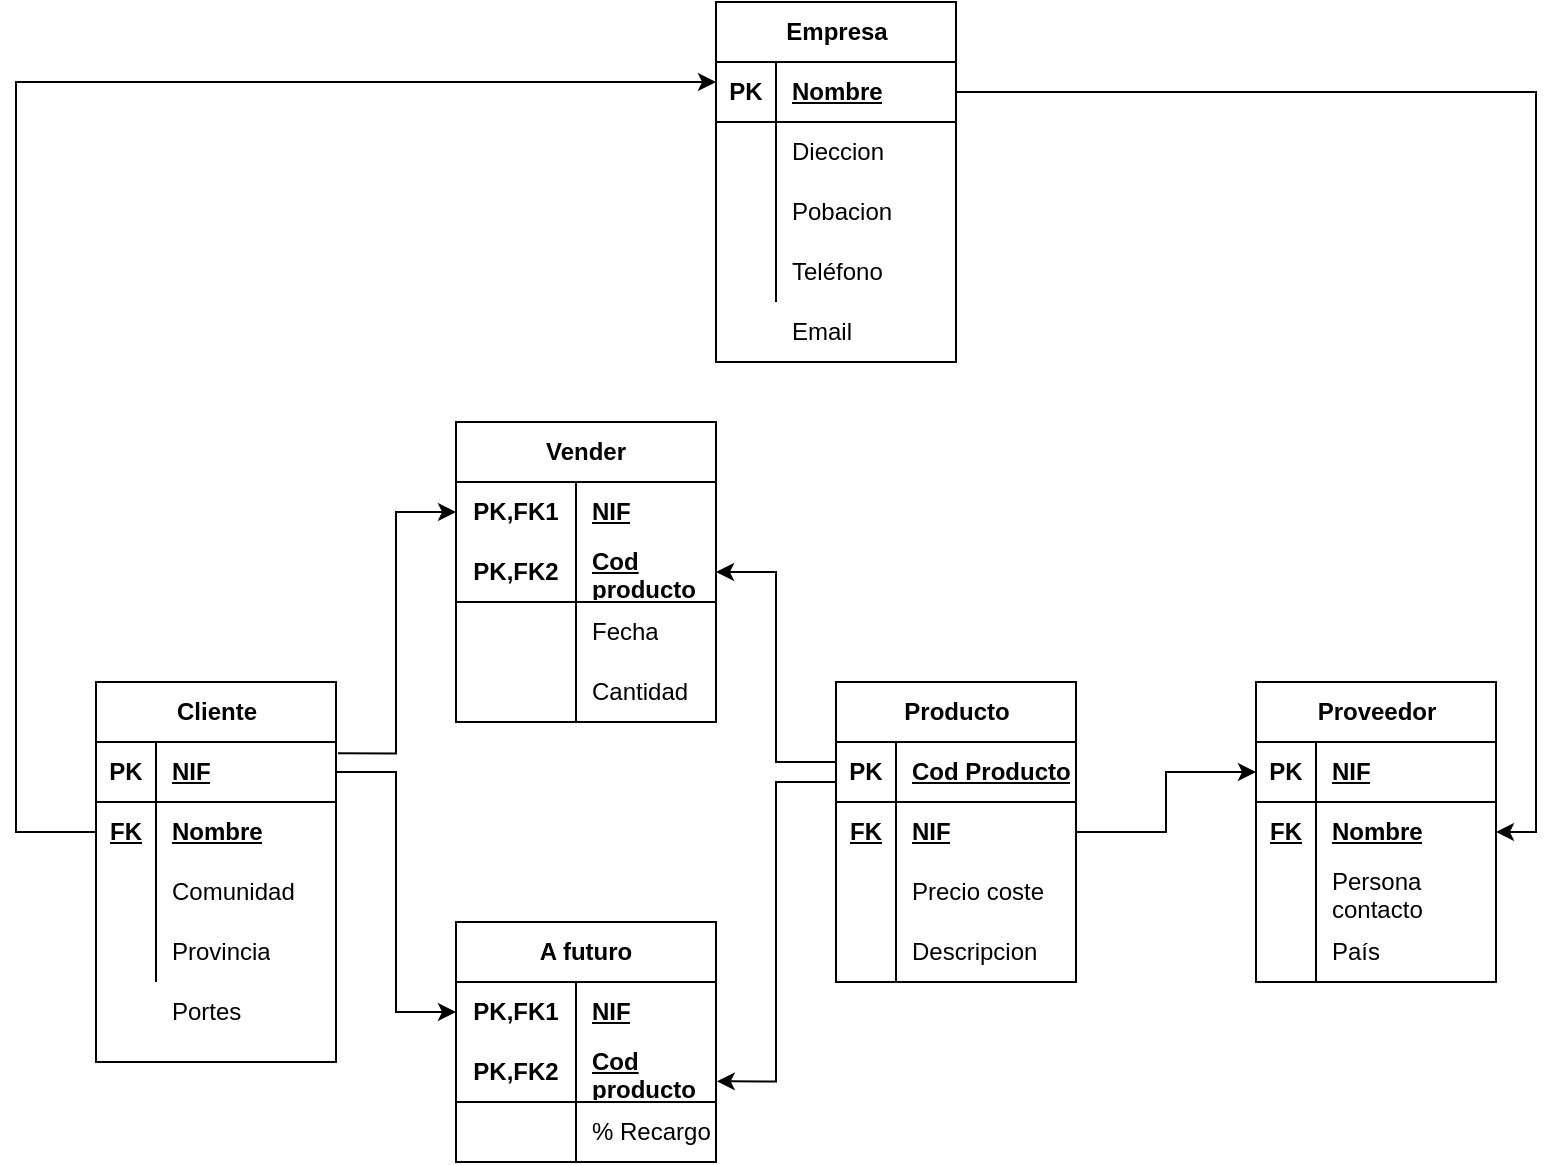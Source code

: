 <mxfile version="22.0.8" type="github">
  <diagram id="3ZCnyyOv0k4BO3QfYlk_" name="Página-2">
    <mxGraphModel dx="761" dy="3164" grid="1" gridSize="10" guides="1" tooltips="1" connect="1" arrows="1" fold="1" page="1" pageScale="1" pageWidth="1600" pageHeight="1200" background="#FFFFFF" math="0" shadow="0">
      <root>
        <mxCell id="0" />
        <mxCell id="1" parent="0" />
        <mxCell id="I45g7vieO4m5GACW5ckz-1" value="Producto" style="shape=table;startSize=30;container=1;collapsible=1;childLayout=tableLayout;fixedRows=1;rowLines=0;fontStyle=1;align=center;resizeLast=1;html=1;" parent="1" vertex="1">
          <mxGeometry x="830" y="-1800" width="120" height="150" as="geometry" />
        </mxCell>
        <mxCell id="I45g7vieO4m5GACW5ckz-2" value="" style="shape=tableRow;horizontal=0;startSize=0;swimlaneHead=0;swimlaneBody=0;fillColor=none;collapsible=0;dropTarget=0;points=[[0,0.5],[1,0.5]];portConstraint=eastwest;top=0;left=0;right=0;bottom=1;" parent="I45g7vieO4m5GACW5ckz-1" vertex="1">
          <mxGeometry y="30" width="120" height="30" as="geometry" />
        </mxCell>
        <mxCell id="I45g7vieO4m5GACW5ckz-3" value="PK" style="shape=partialRectangle;connectable=0;fillColor=none;top=0;left=0;bottom=0;right=0;fontStyle=1;overflow=hidden;whiteSpace=wrap;html=1;" parent="I45g7vieO4m5GACW5ckz-2" vertex="1">
          <mxGeometry width="30" height="30" as="geometry">
            <mxRectangle width="30" height="30" as="alternateBounds" />
          </mxGeometry>
        </mxCell>
        <mxCell id="I45g7vieO4m5GACW5ckz-4" value="Cod Producto" style="shape=partialRectangle;connectable=0;fillColor=none;top=0;left=0;bottom=0;right=0;align=left;spacingLeft=6;fontStyle=5;overflow=hidden;whiteSpace=wrap;html=1;" parent="I45g7vieO4m5GACW5ckz-2" vertex="1">
          <mxGeometry x="30" width="90" height="30" as="geometry">
            <mxRectangle width="90" height="30" as="alternateBounds" />
          </mxGeometry>
        </mxCell>
        <mxCell id="I45g7vieO4m5GACW5ckz-5" value="" style="shape=tableRow;horizontal=0;startSize=0;swimlaneHead=0;swimlaneBody=0;fillColor=none;collapsible=0;dropTarget=0;points=[[0,0.5],[1,0.5]];portConstraint=eastwest;top=0;left=0;right=0;bottom=0;" parent="I45g7vieO4m5GACW5ckz-1" vertex="1">
          <mxGeometry y="60" width="120" height="30" as="geometry" />
        </mxCell>
        <mxCell id="I45g7vieO4m5GACW5ckz-6" value="&lt;b&gt;&lt;u&gt;FK&lt;/u&gt;&lt;/b&gt;" style="shape=partialRectangle;connectable=0;fillColor=none;top=0;left=0;bottom=0;right=0;editable=1;overflow=hidden;whiteSpace=wrap;html=1;" parent="I45g7vieO4m5GACW5ckz-5" vertex="1">
          <mxGeometry width="30" height="30" as="geometry">
            <mxRectangle width="30" height="30" as="alternateBounds" />
          </mxGeometry>
        </mxCell>
        <mxCell id="I45g7vieO4m5GACW5ckz-7" value="&lt;b&gt;&lt;u&gt;NIF&lt;/u&gt;&lt;/b&gt;" style="shape=partialRectangle;connectable=0;fillColor=none;top=0;left=0;bottom=0;right=0;align=left;spacingLeft=6;overflow=hidden;whiteSpace=wrap;html=1;" parent="I45g7vieO4m5GACW5ckz-5" vertex="1">
          <mxGeometry x="30" width="90" height="30" as="geometry">
            <mxRectangle width="90" height="30" as="alternateBounds" />
          </mxGeometry>
        </mxCell>
        <mxCell id="I45g7vieO4m5GACW5ckz-8" value="" style="shape=tableRow;horizontal=0;startSize=0;swimlaneHead=0;swimlaneBody=0;fillColor=none;collapsible=0;dropTarget=0;points=[[0,0.5],[1,0.5]];portConstraint=eastwest;top=0;left=0;right=0;bottom=0;" parent="I45g7vieO4m5GACW5ckz-1" vertex="1">
          <mxGeometry y="90" width="120" height="30" as="geometry" />
        </mxCell>
        <mxCell id="I45g7vieO4m5GACW5ckz-9" value="" style="shape=partialRectangle;connectable=0;fillColor=none;top=0;left=0;bottom=0;right=0;editable=1;overflow=hidden;whiteSpace=wrap;html=1;" parent="I45g7vieO4m5GACW5ckz-8" vertex="1">
          <mxGeometry width="30" height="30" as="geometry">
            <mxRectangle width="30" height="30" as="alternateBounds" />
          </mxGeometry>
        </mxCell>
        <mxCell id="I45g7vieO4m5GACW5ckz-10" value="Precio coste" style="shape=partialRectangle;connectable=0;fillColor=none;top=0;left=0;bottom=0;right=0;align=left;spacingLeft=6;overflow=hidden;whiteSpace=wrap;html=1;" parent="I45g7vieO4m5GACW5ckz-8" vertex="1">
          <mxGeometry x="30" width="90" height="30" as="geometry">
            <mxRectangle width="90" height="30" as="alternateBounds" />
          </mxGeometry>
        </mxCell>
        <mxCell id="I45g7vieO4m5GACW5ckz-11" value="" style="shape=tableRow;horizontal=0;startSize=0;swimlaneHead=0;swimlaneBody=0;fillColor=none;collapsible=0;dropTarget=0;points=[[0,0.5],[1,0.5]];portConstraint=eastwest;top=0;left=0;right=0;bottom=0;" parent="I45g7vieO4m5GACW5ckz-1" vertex="1">
          <mxGeometry y="120" width="120" height="30" as="geometry" />
        </mxCell>
        <mxCell id="I45g7vieO4m5GACW5ckz-12" value="" style="shape=partialRectangle;connectable=0;fillColor=none;top=0;left=0;bottom=0;right=0;editable=1;overflow=hidden;whiteSpace=wrap;html=1;" parent="I45g7vieO4m5GACW5ckz-11" vertex="1">
          <mxGeometry width="30" height="30" as="geometry">
            <mxRectangle width="30" height="30" as="alternateBounds" />
          </mxGeometry>
        </mxCell>
        <mxCell id="I45g7vieO4m5GACW5ckz-13" value="Descripcion" style="shape=partialRectangle;connectable=0;fillColor=none;top=0;left=0;bottom=0;right=0;align=left;spacingLeft=6;overflow=hidden;whiteSpace=wrap;html=1;" parent="I45g7vieO4m5GACW5ckz-11" vertex="1">
          <mxGeometry x="30" width="90" height="30" as="geometry">
            <mxRectangle width="90" height="30" as="alternateBounds" />
          </mxGeometry>
        </mxCell>
        <mxCell id="ZEDTm0my1HDfctmxn4x0-1" value="Vender" style="shape=table;startSize=30;container=1;collapsible=1;childLayout=tableLayout;fixedRows=1;rowLines=0;fontStyle=1;align=center;resizeLast=1;html=1;whiteSpace=wrap;" parent="1" vertex="1">
          <mxGeometry x="640" y="-1930" width="130" height="150" as="geometry" />
        </mxCell>
        <mxCell id="ZEDTm0my1HDfctmxn4x0-2" value="" style="shape=tableRow;horizontal=0;startSize=0;swimlaneHead=0;swimlaneBody=0;fillColor=none;collapsible=0;dropTarget=0;points=[[0,0.5],[1,0.5]];portConstraint=eastwest;top=0;left=0;right=0;bottom=0;html=1;" parent="ZEDTm0my1HDfctmxn4x0-1" vertex="1">
          <mxGeometry y="30" width="130" height="30" as="geometry" />
        </mxCell>
        <mxCell id="ZEDTm0my1HDfctmxn4x0-3" value="PK,FK1" style="shape=partialRectangle;connectable=0;fillColor=none;top=0;left=0;bottom=0;right=0;fontStyle=1;overflow=hidden;html=1;whiteSpace=wrap;" parent="ZEDTm0my1HDfctmxn4x0-2" vertex="1">
          <mxGeometry width="60" height="30" as="geometry">
            <mxRectangle width="60" height="30" as="alternateBounds" />
          </mxGeometry>
        </mxCell>
        <mxCell id="ZEDTm0my1HDfctmxn4x0-4" value="NIF" style="shape=partialRectangle;connectable=0;fillColor=none;top=0;left=0;bottom=0;right=0;align=left;spacingLeft=6;fontStyle=5;overflow=hidden;html=1;whiteSpace=wrap;" parent="ZEDTm0my1HDfctmxn4x0-2" vertex="1">
          <mxGeometry x="60" width="70" height="30" as="geometry">
            <mxRectangle width="70" height="30" as="alternateBounds" />
          </mxGeometry>
        </mxCell>
        <mxCell id="ZEDTm0my1HDfctmxn4x0-5" value="" style="shape=tableRow;horizontal=0;startSize=0;swimlaneHead=0;swimlaneBody=0;fillColor=none;collapsible=0;dropTarget=0;points=[[0,0.5],[1,0.5]];portConstraint=eastwest;top=0;left=0;right=0;bottom=1;html=1;" parent="ZEDTm0my1HDfctmxn4x0-1" vertex="1">
          <mxGeometry y="60" width="130" height="30" as="geometry" />
        </mxCell>
        <mxCell id="ZEDTm0my1HDfctmxn4x0-6" value="PK,FK2" style="shape=partialRectangle;connectable=0;fillColor=none;top=0;left=0;bottom=0;right=0;fontStyle=1;overflow=hidden;html=1;whiteSpace=wrap;" parent="ZEDTm0my1HDfctmxn4x0-5" vertex="1">
          <mxGeometry width="60" height="30" as="geometry">
            <mxRectangle width="60" height="30" as="alternateBounds" />
          </mxGeometry>
        </mxCell>
        <mxCell id="ZEDTm0my1HDfctmxn4x0-7" value="Cod producto" style="shape=partialRectangle;connectable=0;fillColor=none;top=0;left=0;bottom=0;right=0;align=left;spacingLeft=6;fontStyle=5;overflow=hidden;html=1;whiteSpace=wrap;" parent="ZEDTm0my1HDfctmxn4x0-5" vertex="1">
          <mxGeometry x="60" width="70" height="30" as="geometry">
            <mxRectangle width="70" height="30" as="alternateBounds" />
          </mxGeometry>
        </mxCell>
        <mxCell id="ZEDTm0my1HDfctmxn4x0-8" value="" style="shape=tableRow;horizontal=0;startSize=0;swimlaneHead=0;swimlaneBody=0;fillColor=none;collapsible=0;dropTarget=0;points=[[0,0.5],[1,0.5]];portConstraint=eastwest;top=0;left=0;right=0;bottom=0;html=1;" parent="ZEDTm0my1HDfctmxn4x0-1" vertex="1">
          <mxGeometry y="90" width="130" height="30" as="geometry" />
        </mxCell>
        <mxCell id="ZEDTm0my1HDfctmxn4x0-9" value="" style="shape=partialRectangle;connectable=0;fillColor=none;top=0;left=0;bottom=0;right=0;editable=1;overflow=hidden;html=1;whiteSpace=wrap;" parent="ZEDTm0my1HDfctmxn4x0-8" vertex="1">
          <mxGeometry width="60" height="30" as="geometry">
            <mxRectangle width="60" height="30" as="alternateBounds" />
          </mxGeometry>
        </mxCell>
        <mxCell id="ZEDTm0my1HDfctmxn4x0-10" value="Fecha" style="shape=partialRectangle;connectable=0;fillColor=none;top=0;left=0;bottom=0;right=0;align=left;spacingLeft=6;overflow=hidden;html=1;whiteSpace=wrap;" parent="ZEDTm0my1HDfctmxn4x0-8" vertex="1">
          <mxGeometry x="60" width="70" height="30" as="geometry">
            <mxRectangle width="70" height="30" as="alternateBounds" />
          </mxGeometry>
        </mxCell>
        <mxCell id="ZEDTm0my1HDfctmxn4x0-11" value="" style="shape=tableRow;horizontal=0;startSize=0;swimlaneHead=0;swimlaneBody=0;fillColor=none;collapsible=0;dropTarget=0;points=[[0,0.5],[1,0.5]];portConstraint=eastwest;top=0;left=0;right=0;bottom=0;html=1;" parent="ZEDTm0my1HDfctmxn4x0-1" vertex="1">
          <mxGeometry y="120" width="130" height="30" as="geometry" />
        </mxCell>
        <mxCell id="ZEDTm0my1HDfctmxn4x0-12" value="" style="shape=partialRectangle;connectable=0;fillColor=none;top=0;left=0;bottom=0;right=0;editable=1;overflow=hidden;html=1;whiteSpace=wrap;" parent="ZEDTm0my1HDfctmxn4x0-11" vertex="1">
          <mxGeometry width="60" height="30" as="geometry">
            <mxRectangle width="60" height="30" as="alternateBounds" />
          </mxGeometry>
        </mxCell>
        <mxCell id="ZEDTm0my1HDfctmxn4x0-13" value="Cantidad" style="shape=partialRectangle;connectable=0;fillColor=none;top=0;left=0;bottom=0;right=0;align=left;spacingLeft=6;overflow=hidden;html=1;whiteSpace=wrap;" parent="ZEDTm0my1HDfctmxn4x0-11" vertex="1">
          <mxGeometry x="60" width="70" height="30" as="geometry">
            <mxRectangle width="70" height="30" as="alternateBounds" />
          </mxGeometry>
        </mxCell>
        <mxCell id="wvHfAVs4MmeM7SJq7Zoc-1" value="Cliente" style="shape=table;startSize=30;container=1;collapsible=1;childLayout=tableLayout;fixedRows=1;rowLines=0;fontStyle=1;align=center;resizeLast=1;html=1;" parent="1" vertex="1">
          <mxGeometry x="460" y="-1800" width="120" height="190" as="geometry" />
        </mxCell>
        <mxCell id="wvHfAVs4MmeM7SJq7Zoc-2" value="" style="shape=tableRow;horizontal=0;startSize=0;swimlaneHead=0;swimlaneBody=0;fillColor=none;collapsible=0;dropTarget=0;points=[[0,0.5],[1,0.5]];portConstraint=eastwest;top=0;left=0;right=0;bottom=1;" parent="wvHfAVs4MmeM7SJq7Zoc-1" vertex="1">
          <mxGeometry y="30" width="120" height="30" as="geometry" />
        </mxCell>
        <mxCell id="wvHfAVs4MmeM7SJq7Zoc-3" value="PK" style="shape=partialRectangle;connectable=0;fillColor=none;top=0;left=0;bottom=0;right=0;fontStyle=1;overflow=hidden;whiteSpace=wrap;html=1;" parent="wvHfAVs4MmeM7SJq7Zoc-2" vertex="1">
          <mxGeometry width="30" height="30" as="geometry">
            <mxRectangle width="30" height="30" as="alternateBounds" />
          </mxGeometry>
        </mxCell>
        <mxCell id="wvHfAVs4MmeM7SJq7Zoc-4" value="NIF" style="shape=partialRectangle;connectable=0;fillColor=none;top=0;left=0;bottom=0;right=0;align=left;spacingLeft=6;fontStyle=5;overflow=hidden;whiteSpace=wrap;html=1;" parent="wvHfAVs4MmeM7SJq7Zoc-2" vertex="1">
          <mxGeometry x="30" width="90" height="30" as="geometry">
            <mxRectangle width="90" height="30" as="alternateBounds" />
          </mxGeometry>
        </mxCell>
        <mxCell id="wvHfAVs4MmeM7SJq7Zoc-5" value="" style="shape=tableRow;horizontal=0;startSize=0;swimlaneHead=0;swimlaneBody=0;fillColor=none;collapsible=0;dropTarget=0;points=[[0,0.5],[1,0.5]];portConstraint=eastwest;top=0;left=0;right=0;bottom=0;" parent="wvHfAVs4MmeM7SJq7Zoc-1" vertex="1">
          <mxGeometry y="60" width="120" height="30" as="geometry" />
        </mxCell>
        <mxCell id="wvHfAVs4MmeM7SJq7Zoc-6" value="&lt;b&gt;&lt;u&gt;FK&lt;/u&gt;&lt;/b&gt;" style="shape=partialRectangle;connectable=0;fillColor=none;top=0;left=0;bottom=0;right=0;editable=1;overflow=hidden;whiteSpace=wrap;html=1;" parent="wvHfAVs4MmeM7SJq7Zoc-5" vertex="1">
          <mxGeometry width="30" height="30" as="geometry">
            <mxRectangle width="30" height="30" as="alternateBounds" />
          </mxGeometry>
        </mxCell>
        <mxCell id="wvHfAVs4MmeM7SJq7Zoc-7" value="&lt;b&gt;&lt;u&gt;Nombre&lt;/u&gt;&lt;/b&gt;" style="shape=partialRectangle;connectable=0;fillColor=none;top=0;left=0;bottom=0;right=0;align=left;spacingLeft=6;overflow=hidden;whiteSpace=wrap;html=1;" parent="wvHfAVs4MmeM7SJq7Zoc-5" vertex="1">
          <mxGeometry x="30" width="90" height="30" as="geometry">
            <mxRectangle width="90" height="30" as="alternateBounds" />
          </mxGeometry>
        </mxCell>
        <mxCell id="wvHfAVs4MmeM7SJq7Zoc-8" value="" style="shape=tableRow;horizontal=0;startSize=0;swimlaneHead=0;swimlaneBody=0;fillColor=none;collapsible=0;dropTarget=0;points=[[0,0.5],[1,0.5]];portConstraint=eastwest;top=0;left=0;right=0;bottom=0;" parent="wvHfAVs4MmeM7SJq7Zoc-1" vertex="1">
          <mxGeometry y="90" width="120" height="30" as="geometry" />
        </mxCell>
        <mxCell id="wvHfAVs4MmeM7SJq7Zoc-9" value="" style="shape=partialRectangle;connectable=0;fillColor=none;top=0;left=0;bottom=0;right=0;editable=1;overflow=hidden;whiteSpace=wrap;html=1;" parent="wvHfAVs4MmeM7SJq7Zoc-8" vertex="1">
          <mxGeometry width="30" height="30" as="geometry">
            <mxRectangle width="30" height="30" as="alternateBounds" />
          </mxGeometry>
        </mxCell>
        <mxCell id="wvHfAVs4MmeM7SJq7Zoc-10" value="Comunidad" style="shape=partialRectangle;connectable=0;fillColor=none;top=0;left=0;bottom=0;right=0;align=left;spacingLeft=6;overflow=hidden;whiteSpace=wrap;html=1;" parent="wvHfAVs4MmeM7SJq7Zoc-8" vertex="1">
          <mxGeometry x="30" width="90" height="30" as="geometry">
            <mxRectangle width="90" height="30" as="alternateBounds" />
          </mxGeometry>
        </mxCell>
        <mxCell id="wvHfAVs4MmeM7SJq7Zoc-11" value="" style="shape=tableRow;horizontal=0;startSize=0;swimlaneHead=0;swimlaneBody=0;fillColor=none;collapsible=0;dropTarget=0;points=[[0,0.5],[1,0.5]];portConstraint=eastwest;top=0;left=0;right=0;bottom=0;" parent="wvHfAVs4MmeM7SJq7Zoc-1" vertex="1">
          <mxGeometry y="120" width="120" height="30" as="geometry" />
        </mxCell>
        <mxCell id="wvHfAVs4MmeM7SJq7Zoc-12" value="" style="shape=partialRectangle;connectable=0;fillColor=none;top=0;left=0;bottom=0;right=0;editable=1;overflow=hidden;whiteSpace=wrap;html=1;" parent="wvHfAVs4MmeM7SJq7Zoc-11" vertex="1">
          <mxGeometry width="30" height="30" as="geometry">
            <mxRectangle width="30" height="30" as="alternateBounds" />
          </mxGeometry>
        </mxCell>
        <mxCell id="wvHfAVs4MmeM7SJq7Zoc-13" value="Provincia" style="shape=partialRectangle;connectable=0;fillColor=none;top=0;left=0;bottom=0;right=0;align=left;spacingLeft=6;overflow=hidden;whiteSpace=wrap;html=1;" parent="wvHfAVs4MmeM7SJq7Zoc-11" vertex="1">
          <mxGeometry x="30" width="90" height="30" as="geometry">
            <mxRectangle width="90" height="30" as="alternateBounds" />
          </mxGeometry>
        </mxCell>
        <mxCell id="u3IUvMqBmeo9yM59gtNA-1" value="A futuro" style="shape=table;startSize=30;container=1;collapsible=1;childLayout=tableLayout;fixedRows=1;rowLines=0;fontStyle=1;align=center;resizeLast=1;html=1;whiteSpace=wrap;" parent="1" vertex="1">
          <mxGeometry x="640" y="-1680" width="130" height="120" as="geometry" />
        </mxCell>
        <mxCell id="u3IUvMqBmeo9yM59gtNA-2" value="" style="shape=tableRow;horizontal=0;startSize=0;swimlaneHead=0;swimlaneBody=0;fillColor=none;collapsible=0;dropTarget=0;points=[[0,0.5],[1,0.5]];portConstraint=eastwest;top=0;left=0;right=0;bottom=0;html=1;" parent="u3IUvMqBmeo9yM59gtNA-1" vertex="1">
          <mxGeometry y="30" width="130" height="30" as="geometry" />
        </mxCell>
        <mxCell id="u3IUvMqBmeo9yM59gtNA-3" value="PK,FK1" style="shape=partialRectangle;connectable=0;fillColor=none;top=0;left=0;bottom=0;right=0;fontStyle=1;overflow=hidden;html=1;whiteSpace=wrap;" parent="u3IUvMqBmeo9yM59gtNA-2" vertex="1">
          <mxGeometry width="60" height="30" as="geometry">
            <mxRectangle width="60" height="30" as="alternateBounds" />
          </mxGeometry>
        </mxCell>
        <mxCell id="u3IUvMqBmeo9yM59gtNA-4" value="NIF" style="shape=partialRectangle;connectable=0;fillColor=none;top=0;left=0;bottom=0;right=0;align=left;spacingLeft=6;fontStyle=5;overflow=hidden;html=1;whiteSpace=wrap;" parent="u3IUvMqBmeo9yM59gtNA-2" vertex="1">
          <mxGeometry x="60" width="70" height="30" as="geometry">
            <mxRectangle width="70" height="30" as="alternateBounds" />
          </mxGeometry>
        </mxCell>
        <mxCell id="u3IUvMqBmeo9yM59gtNA-5" value="" style="shape=tableRow;horizontal=0;startSize=0;swimlaneHead=0;swimlaneBody=0;fillColor=none;collapsible=0;dropTarget=0;points=[[0,0.5],[1,0.5]];portConstraint=eastwest;top=0;left=0;right=0;bottom=1;html=1;" parent="u3IUvMqBmeo9yM59gtNA-1" vertex="1">
          <mxGeometry y="60" width="130" height="30" as="geometry" />
        </mxCell>
        <mxCell id="u3IUvMqBmeo9yM59gtNA-6" value="PK,FK2" style="shape=partialRectangle;connectable=0;fillColor=none;top=0;left=0;bottom=0;right=0;fontStyle=1;overflow=hidden;html=1;whiteSpace=wrap;" parent="u3IUvMqBmeo9yM59gtNA-5" vertex="1">
          <mxGeometry width="60" height="30" as="geometry">
            <mxRectangle width="60" height="30" as="alternateBounds" />
          </mxGeometry>
        </mxCell>
        <mxCell id="u3IUvMqBmeo9yM59gtNA-7" value="Cod producto" style="shape=partialRectangle;connectable=0;fillColor=none;top=0;left=0;bottom=0;right=0;align=left;spacingLeft=6;fontStyle=5;overflow=hidden;html=1;whiteSpace=wrap;" parent="u3IUvMqBmeo9yM59gtNA-5" vertex="1">
          <mxGeometry x="60" width="70" height="30" as="geometry">
            <mxRectangle width="70" height="30" as="alternateBounds" />
          </mxGeometry>
        </mxCell>
        <mxCell id="u3IUvMqBmeo9yM59gtNA-8" value="" style="shape=tableRow;horizontal=0;startSize=0;swimlaneHead=0;swimlaneBody=0;fillColor=none;collapsible=0;dropTarget=0;points=[[0,0.5],[1,0.5]];portConstraint=eastwest;top=0;left=0;right=0;bottom=0;html=1;" parent="u3IUvMqBmeo9yM59gtNA-1" vertex="1">
          <mxGeometry y="90" width="130" height="30" as="geometry" />
        </mxCell>
        <mxCell id="u3IUvMqBmeo9yM59gtNA-9" value="" style="shape=partialRectangle;connectable=0;fillColor=none;top=0;left=0;bottom=0;right=0;editable=1;overflow=hidden;html=1;whiteSpace=wrap;" parent="u3IUvMqBmeo9yM59gtNA-8" vertex="1">
          <mxGeometry width="60" height="30" as="geometry">
            <mxRectangle width="60" height="30" as="alternateBounds" />
          </mxGeometry>
        </mxCell>
        <mxCell id="u3IUvMqBmeo9yM59gtNA-10" value="% Recargo" style="shape=partialRectangle;connectable=0;fillColor=none;top=0;left=0;bottom=0;right=0;align=left;spacingLeft=6;overflow=hidden;html=1;whiteSpace=wrap;" parent="u3IUvMqBmeo9yM59gtNA-8" vertex="1">
          <mxGeometry x="60" width="70" height="30" as="geometry">
            <mxRectangle width="70" height="30" as="alternateBounds" />
          </mxGeometry>
        </mxCell>
        <mxCell id="u3IUvMqBmeo9yM59gtNA-14" style="edgeStyle=orthogonalEdgeStyle;rounded=0;orthogonalLoop=1;jettySize=auto;html=1;entryX=0;entryY=0.5;entryDx=0;entryDy=0;exitX=1.008;exitY=0.189;exitDx=0;exitDy=0;exitPerimeter=0;" parent="1" source="wvHfAVs4MmeM7SJq7Zoc-2" target="ZEDTm0my1HDfctmxn4x0-2" edge="1">
          <mxGeometry relative="1" as="geometry" />
        </mxCell>
        <mxCell id="u3IUvMqBmeo9yM59gtNA-15" style="edgeStyle=orthogonalEdgeStyle;rounded=0;orthogonalLoop=1;jettySize=auto;html=1;entryX=1;entryY=0.5;entryDx=0;entryDy=0;" parent="1" source="I45g7vieO4m5GACW5ckz-2" target="ZEDTm0my1HDfctmxn4x0-5" edge="1">
          <mxGeometry relative="1" as="geometry">
            <Array as="points">
              <mxPoint x="800" y="-1760" />
              <mxPoint x="800" y="-1855" />
            </Array>
          </mxGeometry>
        </mxCell>
        <mxCell id="u3IUvMqBmeo9yM59gtNA-16" style="edgeStyle=orthogonalEdgeStyle;rounded=0;orthogonalLoop=1;jettySize=auto;html=1;entryX=0;entryY=0.5;entryDx=0;entryDy=0;" parent="1" source="wvHfAVs4MmeM7SJq7Zoc-2" target="u3IUvMqBmeo9yM59gtNA-2" edge="1">
          <mxGeometry relative="1" as="geometry" />
        </mxCell>
        <mxCell id="u3IUvMqBmeo9yM59gtNA-17" style="edgeStyle=orthogonalEdgeStyle;rounded=0;orthogonalLoop=1;jettySize=auto;html=1;entryX=1.003;entryY=0.656;entryDx=0;entryDy=0;entryPerimeter=0;" parent="1" source="I45g7vieO4m5GACW5ckz-2" target="u3IUvMqBmeo9yM59gtNA-5" edge="1">
          <mxGeometry relative="1" as="geometry">
            <Array as="points">
              <mxPoint x="800" y="-1750" />
              <mxPoint x="800" y="-1600" />
            </Array>
          </mxGeometry>
        </mxCell>
        <mxCell id="dMC1U6c-tvbsecc8ur2C-1" value="Proveedor" style="shape=table;startSize=30;container=1;collapsible=1;childLayout=tableLayout;fixedRows=1;rowLines=0;fontStyle=1;align=center;resizeLast=1;html=1;" parent="1" vertex="1">
          <mxGeometry x="1040" y="-1800" width="120" height="150" as="geometry" />
        </mxCell>
        <mxCell id="dMC1U6c-tvbsecc8ur2C-2" value="" style="shape=tableRow;horizontal=0;startSize=0;swimlaneHead=0;swimlaneBody=0;fillColor=none;collapsible=0;dropTarget=0;points=[[0,0.5],[1,0.5]];portConstraint=eastwest;top=0;left=0;right=0;bottom=1;" parent="dMC1U6c-tvbsecc8ur2C-1" vertex="1">
          <mxGeometry y="30" width="120" height="30" as="geometry" />
        </mxCell>
        <mxCell id="dMC1U6c-tvbsecc8ur2C-3" value="PK" style="shape=partialRectangle;connectable=0;fillColor=none;top=0;left=0;bottom=0;right=0;fontStyle=1;overflow=hidden;whiteSpace=wrap;html=1;" parent="dMC1U6c-tvbsecc8ur2C-2" vertex="1">
          <mxGeometry width="30" height="30" as="geometry">
            <mxRectangle width="30" height="30" as="alternateBounds" />
          </mxGeometry>
        </mxCell>
        <mxCell id="dMC1U6c-tvbsecc8ur2C-4" value="NIF" style="shape=partialRectangle;connectable=0;fillColor=none;top=0;left=0;bottom=0;right=0;align=left;spacingLeft=6;fontStyle=5;overflow=hidden;whiteSpace=wrap;html=1;" parent="dMC1U6c-tvbsecc8ur2C-2" vertex="1">
          <mxGeometry x="30" width="90" height="30" as="geometry">
            <mxRectangle width="90" height="30" as="alternateBounds" />
          </mxGeometry>
        </mxCell>
        <mxCell id="dMC1U6c-tvbsecc8ur2C-5" value="" style="shape=tableRow;horizontal=0;startSize=0;swimlaneHead=0;swimlaneBody=0;fillColor=none;collapsible=0;dropTarget=0;points=[[0,0.5],[1,0.5]];portConstraint=eastwest;top=0;left=0;right=0;bottom=0;" parent="dMC1U6c-tvbsecc8ur2C-1" vertex="1">
          <mxGeometry y="60" width="120" height="30" as="geometry" />
        </mxCell>
        <mxCell id="dMC1U6c-tvbsecc8ur2C-6" value="&lt;b&gt;&lt;u&gt;FK&lt;/u&gt;&lt;/b&gt;" style="shape=partialRectangle;connectable=0;fillColor=none;top=0;left=0;bottom=0;right=0;editable=1;overflow=hidden;whiteSpace=wrap;html=1;" parent="dMC1U6c-tvbsecc8ur2C-5" vertex="1">
          <mxGeometry width="30" height="30" as="geometry">
            <mxRectangle width="30" height="30" as="alternateBounds" />
          </mxGeometry>
        </mxCell>
        <mxCell id="dMC1U6c-tvbsecc8ur2C-7" value="&lt;b&gt;&lt;u&gt;Nombre&lt;/u&gt;&lt;/b&gt;" style="shape=partialRectangle;connectable=0;fillColor=none;top=0;left=0;bottom=0;right=0;align=left;spacingLeft=6;overflow=hidden;whiteSpace=wrap;html=1;" parent="dMC1U6c-tvbsecc8ur2C-5" vertex="1">
          <mxGeometry x="30" width="90" height="30" as="geometry">
            <mxRectangle width="90" height="30" as="alternateBounds" />
          </mxGeometry>
        </mxCell>
        <mxCell id="dMC1U6c-tvbsecc8ur2C-8" value="" style="shape=tableRow;horizontal=0;startSize=0;swimlaneHead=0;swimlaneBody=0;fillColor=none;collapsible=0;dropTarget=0;points=[[0,0.5],[1,0.5]];portConstraint=eastwest;top=0;left=0;right=0;bottom=0;" parent="dMC1U6c-tvbsecc8ur2C-1" vertex="1">
          <mxGeometry y="90" width="120" height="30" as="geometry" />
        </mxCell>
        <mxCell id="dMC1U6c-tvbsecc8ur2C-9" value="" style="shape=partialRectangle;connectable=0;fillColor=none;top=0;left=0;bottom=0;right=0;editable=1;overflow=hidden;whiteSpace=wrap;html=1;" parent="dMC1U6c-tvbsecc8ur2C-8" vertex="1">
          <mxGeometry width="30" height="30" as="geometry">
            <mxRectangle width="30" height="30" as="alternateBounds" />
          </mxGeometry>
        </mxCell>
        <mxCell id="dMC1U6c-tvbsecc8ur2C-10" value="Persona contacto" style="shape=partialRectangle;connectable=0;fillColor=none;top=0;left=0;bottom=0;right=0;align=left;spacingLeft=6;overflow=hidden;whiteSpace=wrap;html=1;" parent="dMC1U6c-tvbsecc8ur2C-8" vertex="1">
          <mxGeometry x="30" width="90" height="30" as="geometry">
            <mxRectangle width="90" height="30" as="alternateBounds" />
          </mxGeometry>
        </mxCell>
        <mxCell id="dMC1U6c-tvbsecc8ur2C-11" value="" style="shape=tableRow;horizontal=0;startSize=0;swimlaneHead=0;swimlaneBody=0;fillColor=none;collapsible=0;dropTarget=0;points=[[0,0.5],[1,0.5]];portConstraint=eastwest;top=0;left=0;right=0;bottom=0;" parent="dMC1U6c-tvbsecc8ur2C-1" vertex="1">
          <mxGeometry y="120" width="120" height="30" as="geometry" />
        </mxCell>
        <mxCell id="dMC1U6c-tvbsecc8ur2C-12" value="" style="shape=partialRectangle;connectable=0;fillColor=none;top=0;left=0;bottom=0;right=0;editable=1;overflow=hidden;whiteSpace=wrap;html=1;" parent="dMC1U6c-tvbsecc8ur2C-11" vertex="1">
          <mxGeometry width="30" height="30" as="geometry">
            <mxRectangle width="30" height="30" as="alternateBounds" />
          </mxGeometry>
        </mxCell>
        <mxCell id="dMC1U6c-tvbsecc8ur2C-13" value="País" style="shape=partialRectangle;connectable=0;fillColor=none;top=0;left=0;bottom=0;right=0;align=left;spacingLeft=6;overflow=hidden;whiteSpace=wrap;html=1;" parent="dMC1U6c-tvbsecc8ur2C-11" vertex="1">
          <mxGeometry x="30" width="90" height="30" as="geometry">
            <mxRectangle width="90" height="30" as="alternateBounds" />
          </mxGeometry>
        </mxCell>
        <mxCell id="dMC1U6c-tvbsecc8ur2C-14" style="edgeStyle=orthogonalEdgeStyle;rounded=0;orthogonalLoop=1;jettySize=auto;html=1;" parent="1" source="I45g7vieO4m5GACW5ckz-5" target="dMC1U6c-tvbsecc8ur2C-2" edge="1">
          <mxGeometry relative="1" as="geometry" />
        </mxCell>
        <mxCell id="6Y5Tc0JW8yLgX7yYCio3-1" value="Empresa" style="shape=table;startSize=30;container=1;collapsible=1;childLayout=tableLayout;fixedRows=1;rowLines=0;fontStyle=1;align=center;resizeLast=1;html=1;" parent="1" vertex="1">
          <mxGeometry x="770" y="-2140" width="120" height="180" as="geometry" />
        </mxCell>
        <mxCell id="6Y5Tc0JW8yLgX7yYCio3-2" value="" style="shape=tableRow;horizontal=0;startSize=0;swimlaneHead=0;swimlaneBody=0;fillColor=none;collapsible=0;dropTarget=0;points=[[0,0.5],[1,0.5]];portConstraint=eastwest;top=0;left=0;right=0;bottom=1;" parent="6Y5Tc0JW8yLgX7yYCio3-1" vertex="1">
          <mxGeometry y="30" width="120" height="30" as="geometry" />
        </mxCell>
        <mxCell id="6Y5Tc0JW8yLgX7yYCio3-3" value="PK" style="shape=partialRectangle;connectable=0;fillColor=none;top=0;left=0;bottom=0;right=0;fontStyle=1;overflow=hidden;whiteSpace=wrap;html=1;" parent="6Y5Tc0JW8yLgX7yYCio3-2" vertex="1">
          <mxGeometry width="30" height="30" as="geometry">
            <mxRectangle width="30" height="30" as="alternateBounds" />
          </mxGeometry>
        </mxCell>
        <mxCell id="6Y5Tc0JW8yLgX7yYCio3-4" value="Nombre" style="shape=partialRectangle;connectable=0;fillColor=none;top=0;left=0;bottom=0;right=0;align=left;spacingLeft=6;fontStyle=5;overflow=hidden;whiteSpace=wrap;html=1;" parent="6Y5Tc0JW8yLgX7yYCio3-2" vertex="1">
          <mxGeometry x="30" width="90" height="30" as="geometry">
            <mxRectangle width="90" height="30" as="alternateBounds" />
          </mxGeometry>
        </mxCell>
        <mxCell id="6Y5Tc0JW8yLgX7yYCio3-5" value="" style="shape=tableRow;horizontal=0;startSize=0;swimlaneHead=0;swimlaneBody=0;fillColor=none;collapsible=0;dropTarget=0;points=[[0,0.5],[1,0.5]];portConstraint=eastwest;top=0;left=0;right=0;bottom=0;" parent="6Y5Tc0JW8yLgX7yYCio3-1" vertex="1">
          <mxGeometry y="60" width="120" height="30" as="geometry" />
        </mxCell>
        <mxCell id="6Y5Tc0JW8yLgX7yYCio3-6" value="" style="shape=partialRectangle;connectable=0;fillColor=none;top=0;left=0;bottom=0;right=0;editable=1;overflow=hidden;whiteSpace=wrap;html=1;" parent="6Y5Tc0JW8yLgX7yYCio3-5" vertex="1">
          <mxGeometry width="30" height="30" as="geometry">
            <mxRectangle width="30" height="30" as="alternateBounds" />
          </mxGeometry>
        </mxCell>
        <mxCell id="6Y5Tc0JW8yLgX7yYCio3-7" value="Dieccion" style="shape=partialRectangle;connectable=0;fillColor=none;top=0;left=0;bottom=0;right=0;align=left;spacingLeft=6;overflow=hidden;whiteSpace=wrap;html=1;" parent="6Y5Tc0JW8yLgX7yYCio3-5" vertex="1">
          <mxGeometry x="30" width="90" height="30" as="geometry">
            <mxRectangle width="90" height="30" as="alternateBounds" />
          </mxGeometry>
        </mxCell>
        <mxCell id="6Y5Tc0JW8yLgX7yYCio3-8" value="" style="shape=tableRow;horizontal=0;startSize=0;swimlaneHead=0;swimlaneBody=0;fillColor=none;collapsible=0;dropTarget=0;points=[[0,0.5],[1,0.5]];portConstraint=eastwest;top=0;left=0;right=0;bottom=0;" parent="6Y5Tc0JW8yLgX7yYCio3-1" vertex="1">
          <mxGeometry y="90" width="120" height="30" as="geometry" />
        </mxCell>
        <mxCell id="6Y5Tc0JW8yLgX7yYCio3-9" value="" style="shape=partialRectangle;connectable=0;fillColor=none;top=0;left=0;bottom=0;right=0;editable=1;overflow=hidden;whiteSpace=wrap;html=1;" parent="6Y5Tc0JW8yLgX7yYCio3-8" vertex="1">
          <mxGeometry width="30" height="30" as="geometry">
            <mxRectangle width="30" height="30" as="alternateBounds" />
          </mxGeometry>
        </mxCell>
        <mxCell id="6Y5Tc0JW8yLgX7yYCio3-10" value="Pobacion" style="shape=partialRectangle;connectable=0;fillColor=none;top=0;left=0;bottom=0;right=0;align=left;spacingLeft=6;overflow=hidden;whiteSpace=wrap;html=1;" parent="6Y5Tc0JW8yLgX7yYCio3-8" vertex="1">
          <mxGeometry x="30" width="90" height="30" as="geometry">
            <mxRectangle width="90" height="30" as="alternateBounds" />
          </mxGeometry>
        </mxCell>
        <mxCell id="6Y5Tc0JW8yLgX7yYCio3-11" value="" style="shape=tableRow;horizontal=0;startSize=0;swimlaneHead=0;swimlaneBody=0;fillColor=none;collapsible=0;dropTarget=0;points=[[0,0.5],[1,0.5]];portConstraint=eastwest;top=0;left=0;right=0;bottom=0;" parent="6Y5Tc0JW8yLgX7yYCio3-1" vertex="1">
          <mxGeometry y="120" width="120" height="30" as="geometry" />
        </mxCell>
        <mxCell id="6Y5Tc0JW8yLgX7yYCio3-12" value="" style="shape=partialRectangle;connectable=0;fillColor=none;top=0;left=0;bottom=0;right=0;editable=1;overflow=hidden;whiteSpace=wrap;html=1;" parent="6Y5Tc0JW8yLgX7yYCio3-11" vertex="1">
          <mxGeometry width="30" height="30" as="geometry">
            <mxRectangle width="30" height="30" as="alternateBounds" />
          </mxGeometry>
        </mxCell>
        <mxCell id="6Y5Tc0JW8yLgX7yYCio3-13" value="Teléfono" style="shape=partialRectangle;connectable=0;fillColor=none;top=0;left=0;bottom=0;right=0;align=left;spacingLeft=6;overflow=hidden;whiteSpace=wrap;html=1;" parent="6Y5Tc0JW8yLgX7yYCio3-11" vertex="1">
          <mxGeometry x="30" width="90" height="30" as="geometry">
            <mxRectangle width="90" height="30" as="alternateBounds" />
          </mxGeometry>
        </mxCell>
        <mxCell id="6Y5Tc0JW8yLgX7yYCio3-14" style="edgeStyle=orthogonalEdgeStyle;rounded=0;orthogonalLoop=1;jettySize=auto;html=1;" parent="1" source="wvHfAVs4MmeM7SJq7Zoc-5" target="6Y5Tc0JW8yLgX7yYCio3-2" edge="1">
          <mxGeometry relative="1" as="geometry">
            <Array as="points">
              <mxPoint x="420" y="-1725" />
              <mxPoint x="420" y="-2100" />
            </Array>
          </mxGeometry>
        </mxCell>
        <mxCell id="6Y5Tc0JW8yLgX7yYCio3-15" style="edgeStyle=orthogonalEdgeStyle;rounded=0;orthogonalLoop=1;jettySize=auto;html=1;entryX=1;entryY=0.5;entryDx=0;entryDy=0;" parent="1" source="6Y5Tc0JW8yLgX7yYCio3-2" target="dMC1U6c-tvbsecc8ur2C-5" edge="1">
          <mxGeometry relative="1" as="geometry" />
        </mxCell>
        <mxCell id="cbyHc3ToJA0Vt-5a47gJ-1" value="Portes" style="shape=partialRectangle;connectable=0;fillColor=none;top=0;left=0;bottom=0;right=0;align=left;spacingLeft=6;overflow=hidden;whiteSpace=wrap;html=1;" parent="1" vertex="1">
          <mxGeometry x="490" y="-1650" width="90" height="30" as="geometry">
            <mxRectangle width="90" height="30" as="alternateBounds" />
          </mxGeometry>
        </mxCell>
        <mxCell id="cbyHc3ToJA0Vt-5a47gJ-3" value="Email" style="shape=partialRectangle;connectable=0;fillColor=none;top=0;left=0;bottom=0;right=0;align=left;spacingLeft=6;overflow=hidden;whiteSpace=wrap;html=1;" parent="1" vertex="1">
          <mxGeometry x="800" y="-1990" width="90" height="30" as="geometry">
            <mxRectangle width="90" height="30" as="alternateBounds" />
          </mxGeometry>
        </mxCell>
      </root>
    </mxGraphModel>
  </diagram>
</mxfile>
